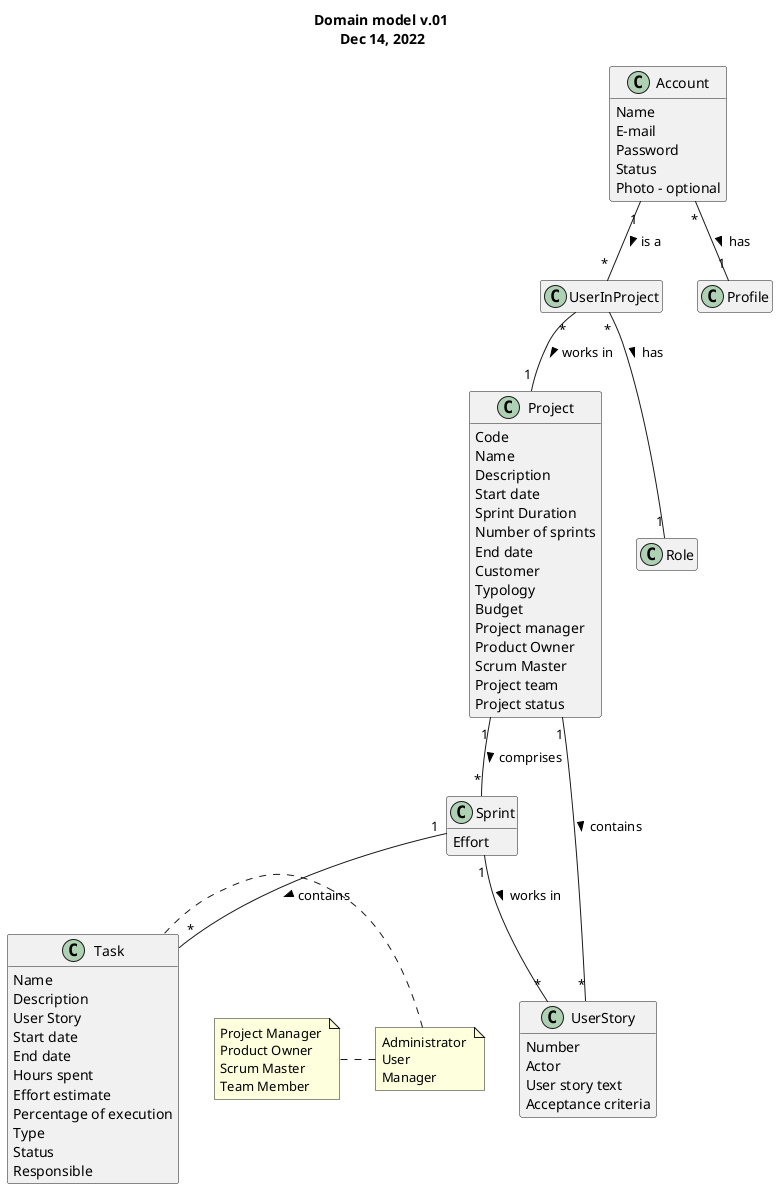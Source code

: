 @startuml
title Domain model v.01 \nDec 14, 2022
hide empty member

Class Account{
Name
E-mail
Password
Status
Photo - optional
}
Class Profile
Class UserInProject
Class Role
Class Project{
Code
Name
Description
Start date
Sprint Duration
Number of sprints
End date
Customer
Typology
Budget
Project manager
Product Owner
Scrum Master
Project team
Project status
}
Class Sprint{
Effort
}
Class UserStory{
Number
Actor
User story text
Acceptance criteria
}
Class Task{
Name
Description
User Story
Start date
End date
Hours spent
Effort estimate
Percentage of execution
Type
Status
Responsible
}

Account "*"--"1" Profile : has >
note left: Administrator \nUser \nManager
Account "1"--"*" UserInProject : is a >
UserInProject "*"--"1" Role : has >
note left: Project Manager \nProduct Owner \nScrum Master \nTeam Member
UserInProject "*"--"1" Project : works in >
Project "1"--"*" Sprint : comprises >
Project "1"--"*" UserStory : contains >
Sprint "1"--"*" Task : contains >
Sprint "1"--"*" UserStory : works in >



@enduml
